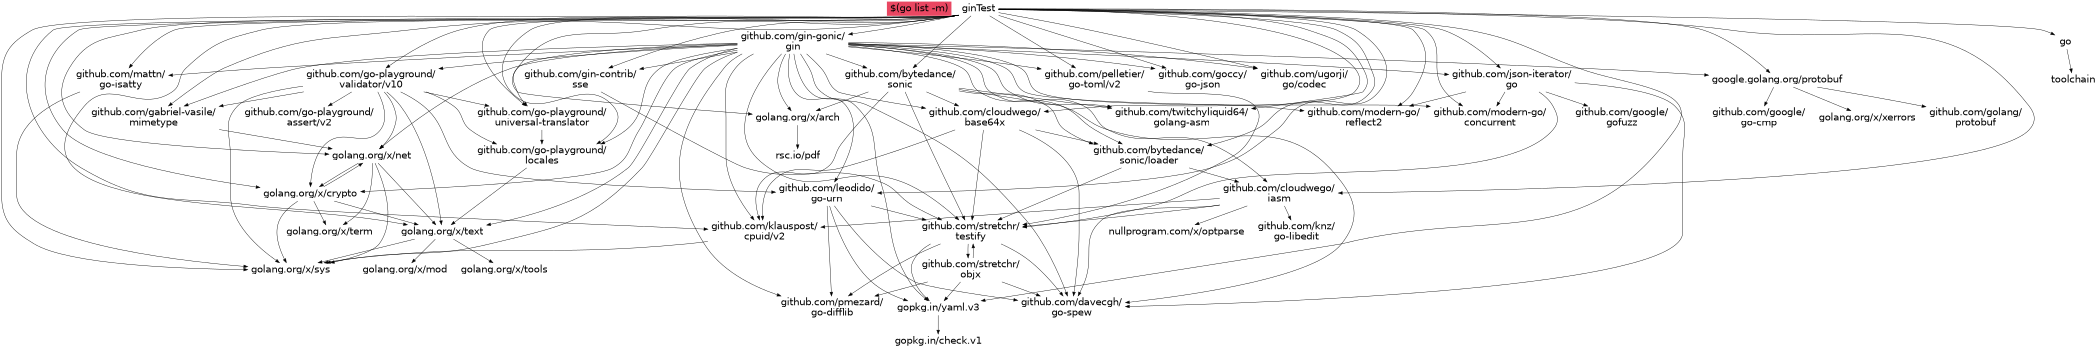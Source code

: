 digraph {
    graph [overlap=false, size=14];
    root="$(go list -m)";
    node [ shape = plaintext, fontname = "Helvetica", fontsize=24];
    "$(go list -m)" [style = filled, fillcolor = "#E94762"];
"ginTest" -> "github.com/bytedance/\nsonic"
"ginTest" -> "github.com/bytedance/\nsonic/loader"
"ginTest" -> "github.com/cloudwego/\nbase64x"
"ginTest" -> "github.com/cloudwego/\niasm"
"ginTest" -> "github.com/gabriel-vasile/\nmimetype"
"ginTest" -> "github.com/gin-contrib/\nsse"
"ginTest" -> "github.com/gin-gonic/\ngin"
"ginTest" -> "github.com/go-playground/\nlocales"
"ginTest" -> "github.com/go-playground/\nuniversal-translator"
"ginTest" -> "github.com/go-playground/\nvalidator/v10"
"ginTest" -> "github.com/goccy/\ngo-json"
"ginTest" -> "github.com/json-iterator/\ngo"
"ginTest" -> "github.com/klauspost/\ncpuid/v2"
"ginTest" -> "github.com/leodido/\ngo-urn"
"ginTest" -> "github.com/mattn/\ngo-isatty"
"ginTest" -> "github.com/modern-go/\nconcurrent"
"ginTest" -> "github.com/modern-go/\nreflect2"
"ginTest" -> "github.com/pelletier/\ngo-toml/v2"
"ginTest" -> "github.com/twitchyliquid64/\ngolang-asm"
"ginTest" -> "github.com/ugorji/\ngo/codec"
"ginTest" -> "go"
"ginTest" -> "golang.org/x/arch"
"ginTest" -> "golang.org/x/crypto"
"ginTest" -> "golang.org/x/net"
"ginTest" -> "golang.org/x/sys"
"ginTest" -> "golang.org/x/text"
"ginTest" -> "google.golang.org/protobuf"
"ginTest" -> "gopkg.in/yaml.v3"
"github.com/bytedance/\nsonic" -> "github.com/bytedance/\nsonic/loader"
"github.com/bytedance/\nsonic" -> "github.com/cloudwego/\nbase64x"
"github.com/bytedance/\nsonic" -> "github.com/davecgh/\ngo-spew"
"github.com/bytedance/\nsonic" -> "github.com/klauspost/\ncpuid/v2"
"github.com/bytedance/\nsonic" -> "github.com/stretchr/\ntestify"
"github.com/bytedance/\nsonic" -> "github.com/twitchyliquid64/\ngolang-asm"
"github.com/bytedance/\nsonic" -> "golang.org/x/arch"
"github.com/bytedance/\nsonic/loader" -> "github.com/cloudwego/\niasm"
"github.com/bytedance/\nsonic/loader" -> "github.com/stretchr/\ntestify"
"github.com/cloudwego/\nbase64x" -> "github.com/bytedance/\nsonic/loader"
"github.com/cloudwego/\nbase64x" -> "github.com/davecgh/\ngo-spew"
"github.com/cloudwego/\nbase64x" -> "github.com/klauspost/\ncpuid/v2"
"github.com/cloudwego/\nbase64x" -> "github.com/stretchr/\ntestify"
"github.com/cloudwego/\niasm" -> "github.com/davecgh/\ngo-spew"
"github.com/cloudwego/\niasm" -> "github.com/klauspost/\ncpuid/v2"
"github.com/cloudwego/\niasm" -> "github.com/knz/\ngo-libedit"
"github.com/cloudwego/\niasm" -> "github.com/stretchr/\ntestify"
"github.com/cloudwego/\niasm" -> "nullprogram.com/x/optparse"
"github.com/gabriel-vasile/\nmimetype" -> "golang.org/x/net"
"github.com/gin-contrib/\nsse" -> "github.com/stretchr/\ntestify"
"github.com/gin-gonic/\ngin" -> "github.com/bytedance/\nsonic"
"github.com/gin-gonic/\ngin" -> "github.com/bytedance/\nsonic/loader"
"github.com/gin-gonic/\ngin" -> "github.com/cloudwego/\nbase64x"
"github.com/gin-gonic/\ngin" -> "github.com/cloudwego/\niasm"
"github.com/gin-gonic/\ngin" -> "github.com/davecgh/\ngo-spew"
"github.com/gin-gonic/\ngin" -> "github.com/gabriel-vasile/\nmimetype"
"github.com/gin-gonic/\ngin" -> "github.com/gin-contrib/\nsse"
"github.com/gin-gonic/\ngin" -> "github.com/go-playground/\nlocales"
"github.com/gin-gonic/\ngin" -> "github.com/go-playground/\nuniversal-translator"
"github.com/gin-gonic/\ngin" -> "github.com/go-playground/\nvalidator/v10"
"github.com/gin-gonic/\ngin" -> "github.com/goccy/\ngo-json"
"github.com/gin-gonic/\ngin" -> "github.com/json-iterator/\ngo"
"github.com/gin-gonic/\ngin" -> "github.com/klauspost/\ncpuid/v2"
"github.com/gin-gonic/\ngin" -> "github.com/leodido/\ngo-urn"
"github.com/gin-gonic/\ngin" -> "github.com/mattn/\ngo-isatty"
"github.com/gin-gonic/\ngin" -> "github.com/modern-go/\nconcurrent"
"github.com/gin-gonic/\ngin" -> "github.com/modern-go/\nreflect2"
"github.com/gin-gonic/\ngin" -> "github.com/pelletier/\ngo-toml/v2"
"github.com/gin-gonic/\ngin" -> "github.com/pmezard/\ngo-difflib"
"github.com/gin-gonic/\ngin" -> "github.com/stretchr/\ntestify"
"github.com/gin-gonic/\ngin" -> "github.com/twitchyliquid64/\ngolang-asm"
"github.com/gin-gonic/\ngin" -> "github.com/ugorji/\ngo/codec"
"github.com/gin-gonic/\ngin" -> "golang.org/x/arch"
"github.com/gin-gonic/\ngin" -> "golang.org/x/crypto"
"github.com/gin-gonic/\ngin" -> "golang.org/x/net"
"github.com/gin-gonic/\ngin" -> "golang.org/x/sys"
"github.com/gin-gonic/\ngin" -> "golang.org/x/text"
"github.com/gin-gonic/\ngin" -> "google.golang.org/protobuf"
"github.com/gin-gonic/\ngin" -> "gopkg.in/yaml.v3"
"github.com/go-playground/\nlocales" -> "golang.org/x/text"
"github.com/go-playground/\nuniversal-translator" -> "github.com/go-playground/\nlocales"
"github.com/go-playground/\nvalidator/v10" -> "github.com/gabriel-vasile/\nmimetype"
"github.com/go-playground/\nvalidator/v10" -> "github.com/go-playground/\nassert/v2"
"github.com/go-playground/\nvalidator/v10" -> "github.com/go-playground/\nlocales"
"github.com/go-playground/\nvalidator/v10" -> "github.com/go-playground/\nuniversal-translator"
"github.com/go-playground/\nvalidator/v10" -> "github.com/leodido/\ngo-urn"
"github.com/go-playground/\nvalidator/v10" -> "golang.org/x/crypto"
"github.com/go-playground/\nvalidator/v10" -> "golang.org/x/net"
"github.com/go-playground/\nvalidator/v10" -> "golang.org/x/sys"
"github.com/go-playground/\nvalidator/v10" -> "golang.org/x/text"
"github.com/json-iterator/\ngo" -> "github.com/davecgh/\ngo-spew"
"github.com/json-iterator/\ngo" -> "github.com/google/\ngofuzz"
"github.com/json-iterator/\ngo" -> "github.com/modern-go/\nconcurrent"
"github.com/json-iterator/\ngo" -> "github.com/modern-go/\nreflect2"
"github.com/json-iterator/\ngo" -> "github.com/stretchr/\ntestify"
"github.com/klauspost/\ncpuid/v2" -> "golang.org/x/sys"
"github.com/leodido/\ngo-urn" -> "github.com/davecgh/\ngo-spew"
"github.com/leodido/\ngo-urn" -> "github.com/pmezard/\ngo-difflib"
"github.com/leodido/\ngo-urn" -> "github.com/stretchr/\ntestify"
"github.com/leodido/\ngo-urn" -> "gopkg.in/yaml.v3"
"github.com/mattn/\ngo-isatty" -> "golang.org/x/sys"
"github.com/pelletier/\ngo-toml/v2" -> "github.com/stretchr/\ntestify"
"github.com/stretchr/\nobjx" -> "github.com/davecgh/\ngo-spew"
"github.com/stretchr/\nobjx" -> "github.com/pmezard/\ngo-difflib"
"github.com/stretchr/\nobjx" -> "github.com/stretchr/\ntestify"
"github.com/stretchr/\nobjx" -> "gopkg.in/yaml.v3"
"github.com/stretchr/\ntestify" -> "github.com/davecgh/\ngo-spew"
"github.com/stretchr/\ntestify" -> "github.com/pmezard/\ngo-difflib"
"github.com/stretchr/\ntestify" -> "github.com/stretchr/\nobjx"
"github.com/stretchr/\ntestify" -> "gopkg.in/yaml.v3"
"go" -> "toolchain"
"golang.org/x/arch" -> "rsc.io/pdf"
"golang.org/x/crypto" -> "golang.org/x/net"
"golang.org/x/crypto" -> "golang.org/x/sys"
"golang.org/x/crypto" -> "golang.org/x/term"
"golang.org/x/crypto" -> "golang.org/x/text"
"golang.org/x/net" -> "golang.org/x/crypto"
"golang.org/x/net" -> "golang.org/x/sys"
"golang.org/x/net" -> "golang.org/x/term"
"golang.org/x/net" -> "golang.org/x/text"
"golang.org/x/text" -> "golang.org/x/mod"
"golang.org/x/text" -> "golang.org/x/sys"
"golang.org/x/text" -> "golang.org/x/tools"
"google.golang.org/protobuf" -> "github.com/golang/\nprotobuf"
"google.golang.org/protobuf" -> "github.com/google/\ngo-cmp"
"google.golang.org/protobuf" -> "golang.org/x/xerrors"
"gopkg.in/yaml.v3" -> "gopkg.in/check.v1"
}
